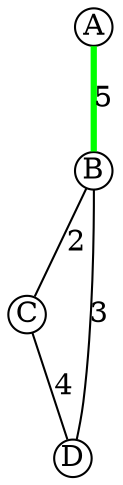 graph DemoSmall {
      node [height=0.25,width=0.25,fixedsize=true]
      A -- B [label="5", penwidth=3, color="green"]
      B -- C [label="2"]
      B -- D [label="3"]
      C -- D [label="4"]
}
